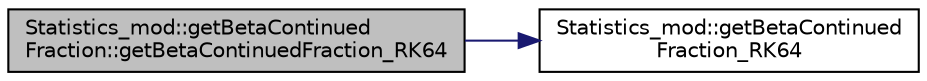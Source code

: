 digraph "Statistics_mod::getBetaContinuedFraction::getBetaContinuedFraction_RK64"
{
 // LATEX_PDF_SIZE
  edge [fontname="Helvetica",fontsize="10",labelfontname="Helvetica",labelfontsize="10"];
  node [fontname="Helvetica",fontsize="10",shape=record];
  rankdir="LR";
  Node1 [label="Statistics_mod::getBetaContinued\lFraction::getBetaContinuedFraction_RK64",height=0.2,width=0.4,color="black", fillcolor="grey75", style="filled", fontcolor="black",tooltip="Return the Beta Continued Fraction (BCF)."];
  Node1 -> Node2 [color="midnightblue",fontsize="10",style="solid",fontname="Helvetica"];
  Node2 [label="Statistics_mod::getBetaContinued\lFraction_RK64",height=0.2,width=0.4,color="black", fillcolor="white", style="filled",URL="$namespaceStatistics__mod.html#a886f4dbfca4b7fbe86e23863f9d613cf",tooltip="Return the Beta Continued Fraction (BCF)."];
}
